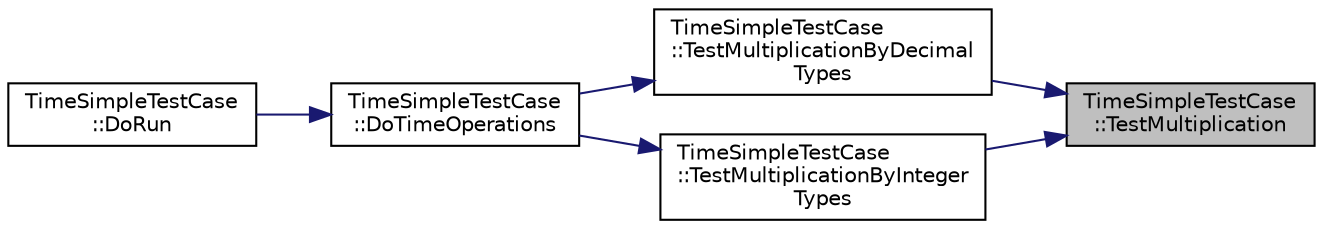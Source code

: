 digraph "TimeSimpleTestCase::TestMultiplication"
{
 // LATEX_PDF_SIZE
  edge [fontname="Helvetica",fontsize="10",labelfontname="Helvetica",labelfontsize="10"];
  node [fontname="Helvetica",fontsize="10",shape=record];
  rankdir="RL";
  Node1 [label="TimeSimpleTestCase\l::TestMultiplication",height=0.2,width=0.4,color="black", fillcolor="grey75", style="filled", fontcolor="black",tooltip="Helper function to handle boilerplate code for multiplication tests."];
  Node1 -> Node2 [dir="back",color="midnightblue",fontsize="10",style="solid",fontname="Helvetica"];
  Node2 [label="TimeSimpleTestCase\l::TestMultiplicationByDecimal\lTypes",height=0.2,width=0.4,color="black", fillcolor="white", style="filled",URL="$class_time_simple_test_case.html#a288e6b7dbc0e8ccd7c4370676bb32c9e",tooltip="Test multiplying a Time instance by various decimal types."];
  Node2 -> Node3 [dir="back",color="midnightblue",fontsize="10",style="solid",fontname="Helvetica"];
  Node3 [label="TimeSimpleTestCase\l::DoTimeOperations",height=0.2,width=0.4,color="black", fillcolor="white", style="filled",URL="$class_time_simple_test_case.html#af63226fbe49f93a7a09fa6a573e938de",tooltip="Tests the Time Operations."];
  Node3 -> Node4 [dir="back",color="midnightblue",fontsize="10",style="solid",fontname="Helvetica"];
  Node4 [label="TimeSimpleTestCase\l::DoRun",height=0.2,width=0.4,color="black", fillcolor="white", style="filled",URL="$class_time_simple_test_case.html#a4420daddc0f37503638626397ec83f41",tooltip="Runs the Simple Time test case."];
  Node1 -> Node5 [dir="back",color="midnightblue",fontsize="10",style="solid",fontname="Helvetica"];
  Node5 [label="TimeSimpleTestCase\l::TestMultiplicationByInteger\lTypes",height=0.2,width=0.4,color="black", fillcolor="white", style="filled",URL="$class_time_simple_test_case.html#a2b809b8be9c42c56d1e07de52dbe9bca",tooltip="Test multiplying a Time instance by various integer types."];
  Node5 -> Node3 [dir="back",color="midnightblue",fontsize="10",style="solid",fontname="Helvetica"];
}
